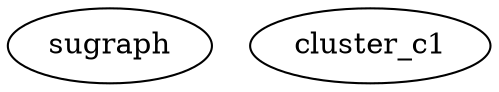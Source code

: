 # Generated Tor  2 Okt 2008 11:04:15 GMT by dot - Graphviz version 2.20.2 (Tue Jul  1 11:56:55 UTC 2008)
#
# 
# real	0m0.170s
# user	0m0.119s
# sys	0m0.035s

digraph G {
	node [label="\N"];
	graph [bb="0,0,380,412",
		_draw_="c 5 -white C 5 -white P 4 0 0 0 412 380 412 380 0 ",
		xdotversion="1.2"];
	subgraph cluster_c0 {
		graph [bb="",
			_draw_="",
			xdotversion=""];
	}
	sugraph cluster_c1 {
		graph [bb="",
			xdotversion=""];
	}
}
